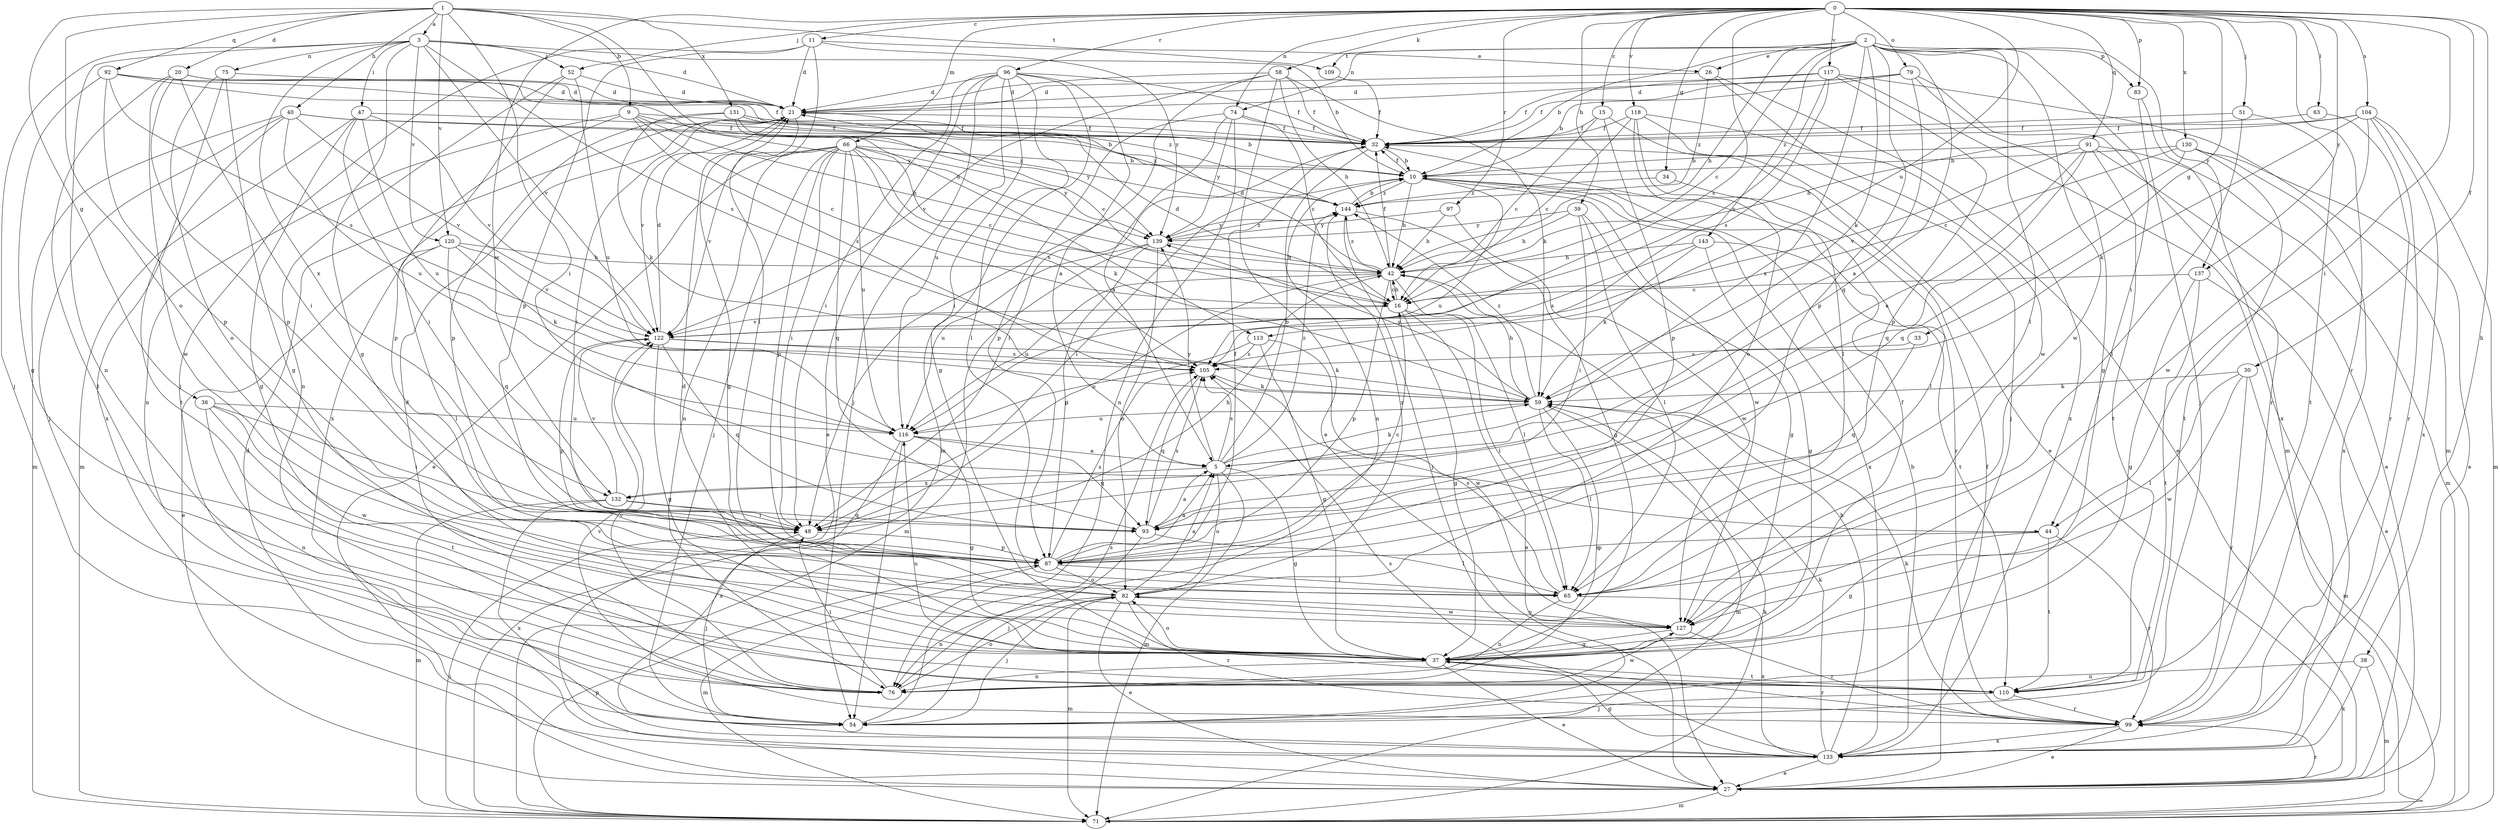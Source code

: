 strict digraph  {
0;
1;
2;
3;
5;
9;
10;
11;
15;
16;
20;
21;
26;
27;
30;
32;
33;
34;
36;
37;
38;
39;
40;
42;
44;
47;
48;
51;
52;
54;
58;
59;
63;
65;
66;
71;
74;
75;
76;
79;
82;
83;
87;
91;
92;
93;
96;
97;
99;
104;
105;
109;
110;
113;
116;
117;
118;
120;
122;
127;
130;
131;
132;
133;
137;
139;
143;
144;
0 -> 11  [label=c];
0 -> 15  [label=c];
0 -> 30  [label=f];
0 -> 33  [label=g];
0 -> 34  [label=g];
0 -> 38  [label=h];
0 -> 39  [label=h];
0 -> 44  [label=i];
0 -> 51  [label=j];
0 -> 52  [label=j];
0 -> 58  [label=k];
0 -> 63  [label=l];
0 -> 66  [label=m];
0 -> 74  [label=n];
0 -> 79  [label=o];
0 -> 83  [label=p];
0 -> 91  [label=q];
0 -> 96  [label=r];
0 -> 97  [label=r];
0 -> 99  [label=r];
0 -> 104  [label=s];
0 -> 105  [label=s];
0 -> 113  [label=u];
0 -> 117  [label=v];
0 -> 118  [label=v];
0 -> 130  [label=x];
0 -> 137  [label=y];
0 -> 132  [label=w];
1 -> 3  [label=a];
1 -> 9  [label=b];
1 -> 20  [label=d];
1 -> 36  [label=g];
1 -> 40  [label=h];
1 -> 44  [label=i];
1 -> 82  [label=o];
1 -> 92  [label=q];
1 -> 109  [label=t];
1 -> 113  [label=u];
1 -> 120  [label=v];
1 -> 131  [label=x];
2 -> 10  [label=b];
2 -> 16  [label=c];
2 -> 26  [label=e];
2 -> 42  [label=h];
2 -> 44  [label=i];
2 -> 59  [label=k];
2 -> 65  [label=l];
2 -> 74  [label=n];
2 -> 83  [label=p];
2 -> 87  [label=p];
2 -> 93  [label=q];
2 -> 109  [label=t];
2 -> 127  [label=w];
2 -> 132  [label=x];
2 -> 137  [label=y];
2 -> 143  [label=z];
3 -> 10  [label=b];
3 -> 21  [label=d];
3 -> 37  [label=g];
3 -> 47  [label=i];
3 -> 52  [label=j];
3 -> 54  [label=j];
3 -> 75  [label=n];
3 -> 76  [label=n];
3 -> 105  [label=s];
3 -> 120  [label=v];
3 -> 122  [label=v];
3 -> 132  [label=x];
5 -> 10  [label=b];
5 -> 37  [label=g];
5 -> 59  [label=k];
5 -> 71  [label=m];
5 -> 82  [label=o];
5 -> 105  [label=s];
5 -> 132  [label=x];
5 -> 139  [label=y];
5 -> 144  [label=z];
9 -> 10  [label=b];
9 -> 16  [label=c];
9 -> 32  [label=f];
9 -> 42  [label=h];
9 -> 76  [label=n];
9 -> 87  [label=p];
9 -> 105  [label=s];
10 -> 32  [label=f];
10 -> 42  [label=h];
10 -> 48  [label=i];
10 -> 99  [label=r];
10 -> 116  [label=u];
10 -> 127  [label=w];
10 -> 133  [label=x];
10 -> 144  [label=z];
11 -> 21  [label=d];
11 -> 26  [label=e];
11 -> 54  [label=j];
11 -> 65  [label=l];
11 -> 87  [label=p];
11 -> 139  [label=y];
15 -> 16  [label=c];
15 -> 27  [label=e];
15 -> 32  [label=f];
15 -> 87  [label=p];
16 -> 21  [label=d];
16 -> 27  [label=e];
16 -> 37  [label=g];
16 -> 42  [label=h];
16 -> 65  [label=l];
16 -> 122  [label=v];
20 -> 21  [label=d];
20 -> 32  [label=f];
20 -> 48  [label=i];
20 -> 87  [label=p];
20 -> 110  [label=t];
20 -> 127  [label=w];
21 -> 32  [label=f];
21 -> 37  [label=g];
21 -> 48  [label=i];
21 -> 122  [label=v];
26 -> 21  [label=d];
26 -> 127  [label=w];
26 -> 133  [label=x];
26 -> 144  [label=z];
27 -> 21  [label=d];
27 -> 32  [label=f];
27 -> 71  [label=m];
27 -> 99  [label=r];
30 -> 59  [label=k];
30 -> 65  [label=l];
30 -> 71  [label=m];
30 -> 99  [label=r];
30 -> 127  [label=w];
32 -> 10  [label=b];
32 -> 48  [label=i];
32 -> 76  [label=n];
33 -> 93  [label=q];
33 -> 105  [label=s];
34 -> 65  [label=l];
34 -> 144  [label=z];
36 -> 48  [label=i];
36 -> 76  [label=n];
36 -> 110  [label=t];
36 -> 116  [label=u];
36 -> 127  [label=w];
37 -> 21  [label=d];
37 -> 27  [label=e];
37 -> 32  [label=f];
37 -> 76  [label=n];
37 -> 82  [label=o];
37 -> 99  [label=r];
37 -> 110  [label=t];
38 -> 71  [label=m];
38 -> 76  [label=n];
38 -> 133  [label=x];
39 -> 37  [label=g];
39 -> 42  [label=h];
39 -> 48  [label=i];
39 -> 65  [label=l];
39 -> 139  [label=y];
40 -> 32  [label=f];
40 -> 54  [label=j];
40 -> 71  [label=m];
40 -> 110  [label=t];
40 -> 116  [label=u];
40 -> 122  [label=v];
40 -> 144  [label=z];
42 -> 16  [label=c];
42 -> 21  [label=d];
42 -> 32  [label=f];
42 -> 48  [label=i];
42 -> 65  [label=l];
42 -> 87  [label=p];
42 -> 116  [label=u];
42 -> 144  [label=z];
44 -> 37  [label=g];
44 -> 87  [label=p];
44 -> 99  [label=r];
44 -> 110  [label=t];
47 -> 32  [label=f];
47 -> 37  [label=g];
47 -> 48  [label=i];
47 -> 71  [label=m];
47 -> 116  [label=u];
47 -> 122  [label=v];
48 -> 42  [label=h];
48 -> 54  [label=j];
48 -> 87  [label=p];
51 -> 32  [label=f];
51 -> 65  [label=l];
51 -> 110  [label=t];
52 -> 21  [label=d];
52 -> 76  [label=n];
52 -> 116  [label=u];
52 -> 133  [label=x];
54 -> 105  [label=s];
58 -> 21  [label=d];
58 -> 27  [label=e];
58 -> 32  [label=f];
58 -> 42  [label=h];
58 -> 48  [label=i];
58 -> 59  [label=k];
58 -> 122  [label=v];
59 -> 42  [label=h];
59 -> 65  [label=l];
59 -> 71  [label=m];
59 -> 76  [label=n];
59 -> 116  [label=u];
59 -> 139  [label=y];
59 -> 144  [label=z];
63 -> 32  [label=f];
63 -> 99  [label=r];
65 -> 76  [label=n];
65 -> 105  [label=s];
65 -> 133  [label=x];
66 -> 10  [label=b];
66 -> 16  [label=c];
66 -> 27  [label=e];
66 -> 48  [label=i];
66 -> 54  [label=j];
66 -> 59  [label=k];
66 -> 76  [label=n];
66 -> 87  [label=p];
66 -> 93  [label=q];
66 -> 105  [label=s];
66 -> 116  [label=u];
66 -> 122  [label=v];
66 -> 139  [label=y];
71 -> 48  [label=i];
71 -> 59  [label=k];
71 -> 87  [label=p];
74 -> 5  [label=a];
74 -> 16  [label=c];
74 -> 32  [label=f];
74 -> 76  [label=n];
74 -> 87  [label=p];
74 -> 139  [label=y];
75 -> 21  [label=d];
75 -> 37  [label=g];
75 -> 82  [label=o];
75 -> 133  [label=x];
76 -> 21  [label=d];
76 -> 48  [label=i];
76 -> 82  [label=o];
76 -> 122  [label=v];
76 -> 127  [label=w];
79 -> 5  [label=a];
79 -> 10  [label=b];
79 -> 21  [label=d];
79 -> 32  [label=f];
79 -> 37  [label=g];
79 -> 99  [label=r];
82 -> 5  [label=a];
82 -> 27  [label=e];
82 -> 54  [label=j];
82 -> 71  [label=m];
82 -> 76  [label=n];
82 -> 99  [label=r];
82 -> 127  [label=w];
82 -> 144  [label=z];
83 -> 54  [label=j];
83 -> 71  [label=m];
87 -> 5  [label=a];
87 -> 16  [label=c];
87 -> 32  [label=f];
87 -> 65  [label=l];
87 -> 71  [label=m];
87 -> 82  [label=o];
87 -> 105  [label=s];
91 -> 5  [label=a];
91 -> 10  [label=b];
91 -> 27  [label=e];
91 -> 71  [label=m];
91 -> 93  [label=q];
91 -> 110  [label=t];
91 -> 122  [label=v];
92 -> 21  [label=d];
92 -> 37  [label=g];
92 -> 87  [label=p];
92 -> 105  [label=s];
92 -> 139  [label=y];
92 -> 144  [label=z];
93 -> 5  [label=a];
93 -> 54  [label=j];
93 -> 65  [label=l];
93 -> 105  [label=s];
96 -> 5  [label=a];
96 -> 21  [label=d];
96 -> 27  [label=e];
96 -> 32  [label=f];
96 -> 37  [label=g];
96 -> 48  [label=i];
96 -> 54  [label=j];
96 -> 65  [label=l];
96 -> 71  [label=m];
96 -> 116  [label=u];
97 -> 42  [label=h];
97 -> 127  [label=w];
97 -> 139  [label=y];
99 -> 27  [label=e];
99 -> 59  [label=k];
99 -> 122  [label=v];
99 -> 133  [label=x];
104 -> 32  [label=f];
104 -> 42  [label=h];
104 -> 59  [label=k];
104 -> 71  [label=m];
104 -> 99  [label=r];
104 -> 127  [label=w];
104 -> 133  [label=x];
105 -> 59  [label=k];
105 -> 93  [label=q];
109 -> 32  [label=f];
110 -> 54  [label=j];
110 -> 99  [label=r];
110 -> 116  [label=u];
113 -> 37  [label=g];
113 -> 105  [label=s];
113 -> 116  [label=u];
113 -> 127  [label=w];
116 -> 5  [label=a];
116 -> 37  [label=g];
116 -> 54  [label=j];
116 -> 93  [label=q];
116 -> 133  [label=x];
117 -> 21  [label=d];
117 -> 32  [label=f];
117 -> 71  [label=m];
117 -> 87  [label=p];
117 -> 105  [label=s];
117 -> 122  [label=v];
117 -> 133  [label=x];
118 -> 16  [label=c];
118 -> 27  [label=e];
118 -> 32  [label=f];
118 -> 54  [label=j];
118 -> 65  [label=l];
118 -> 82  [label=o];
120 -> 27  [label=e];
120 -> 42  [label=h];
120 -> 59  [label=k];
120 -> 65  [label=l];
120 -> 93  [label=q];
120 -> 122  [label=v];
122 -> 21  [label=d];
122 -> 37  [label=g];
122 -> 59  [label=k];
122 -> 87  [label=p];
122 -> 93  [label=q];
122 -> 105  [label=s];
127 -> 37  [label=g];
127 -> 82  [label=o];
127 -> 99  [label=r];
130 -> 10  [label=b];
130 -> 16  [label=c];
130 -> 27  [label=e];
130 -> 93  [label=q];
130 -> 110  [label=t];
130 -> 133  [label=x];
131 -> 10  [label=b];
131 -> 16  [label=c];
131 -> 32  [label=f];
131 -> 59  [label=k];
131 -> 87  [label=p];
131 -> 139  [label=y];
131 -> 144  [label=z];
132 -> 48  [label=i];
132 -> 71  [label=m];
132 -> 93  [label=q];
132 -> 122  [label=v];
132 -> 133  [label=x];
133 -> 10  [label=b];
133 -> 27  [label=e];
133 -> 37  [label=g];
133 -> 42  [label=h];
133 -> 59  [label=k];
133 -> 105  [label=s];
137 -> 16  [label=c];
137 -> 27  [label=e];
137 -> 37  [label=g];
137 -> 110  [label=t];
139 -> 42  [label=h];
139 -> 71  [label=m];
139 -> 82  [label=o];
139 -> 87  [label=p];
139 -> 116  [label=u];
139 -> 144  [label=z];
143 -> 37  [label=g];
143 -> 42  [label=h];
143 -> 59  [label=k];
143 -> 105  [label=s];
143 -> 110  [label=t];
144 -> 10  [label=b];
144 -> 37  [label=g];
144 -> 54  [label=j];
144 -> 139  [label=y];
}
